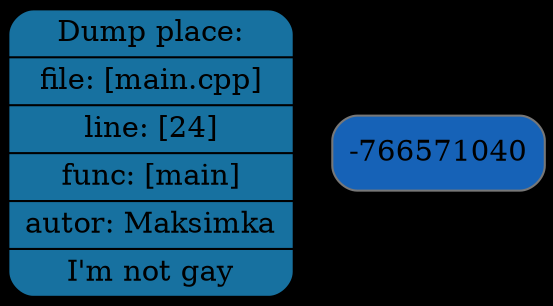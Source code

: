 digraph G{
rankdir=TB
graph [bgcolor="#000000"];
place[shape=Mrecord, style=filled, fillcolor="#1771a0", pos="0,1!",label = " { Dump place: | file: [main.cpp] | line: [24] | func: [main] | autor: Maksimka | I'm not gay } "color = "#000000"];
node0x503000000160[shape=Mrecord, style=filled, fillcolor="#1662b7"label ="-766571040", color = "#777777"];
edge[color="#373737"];
}

